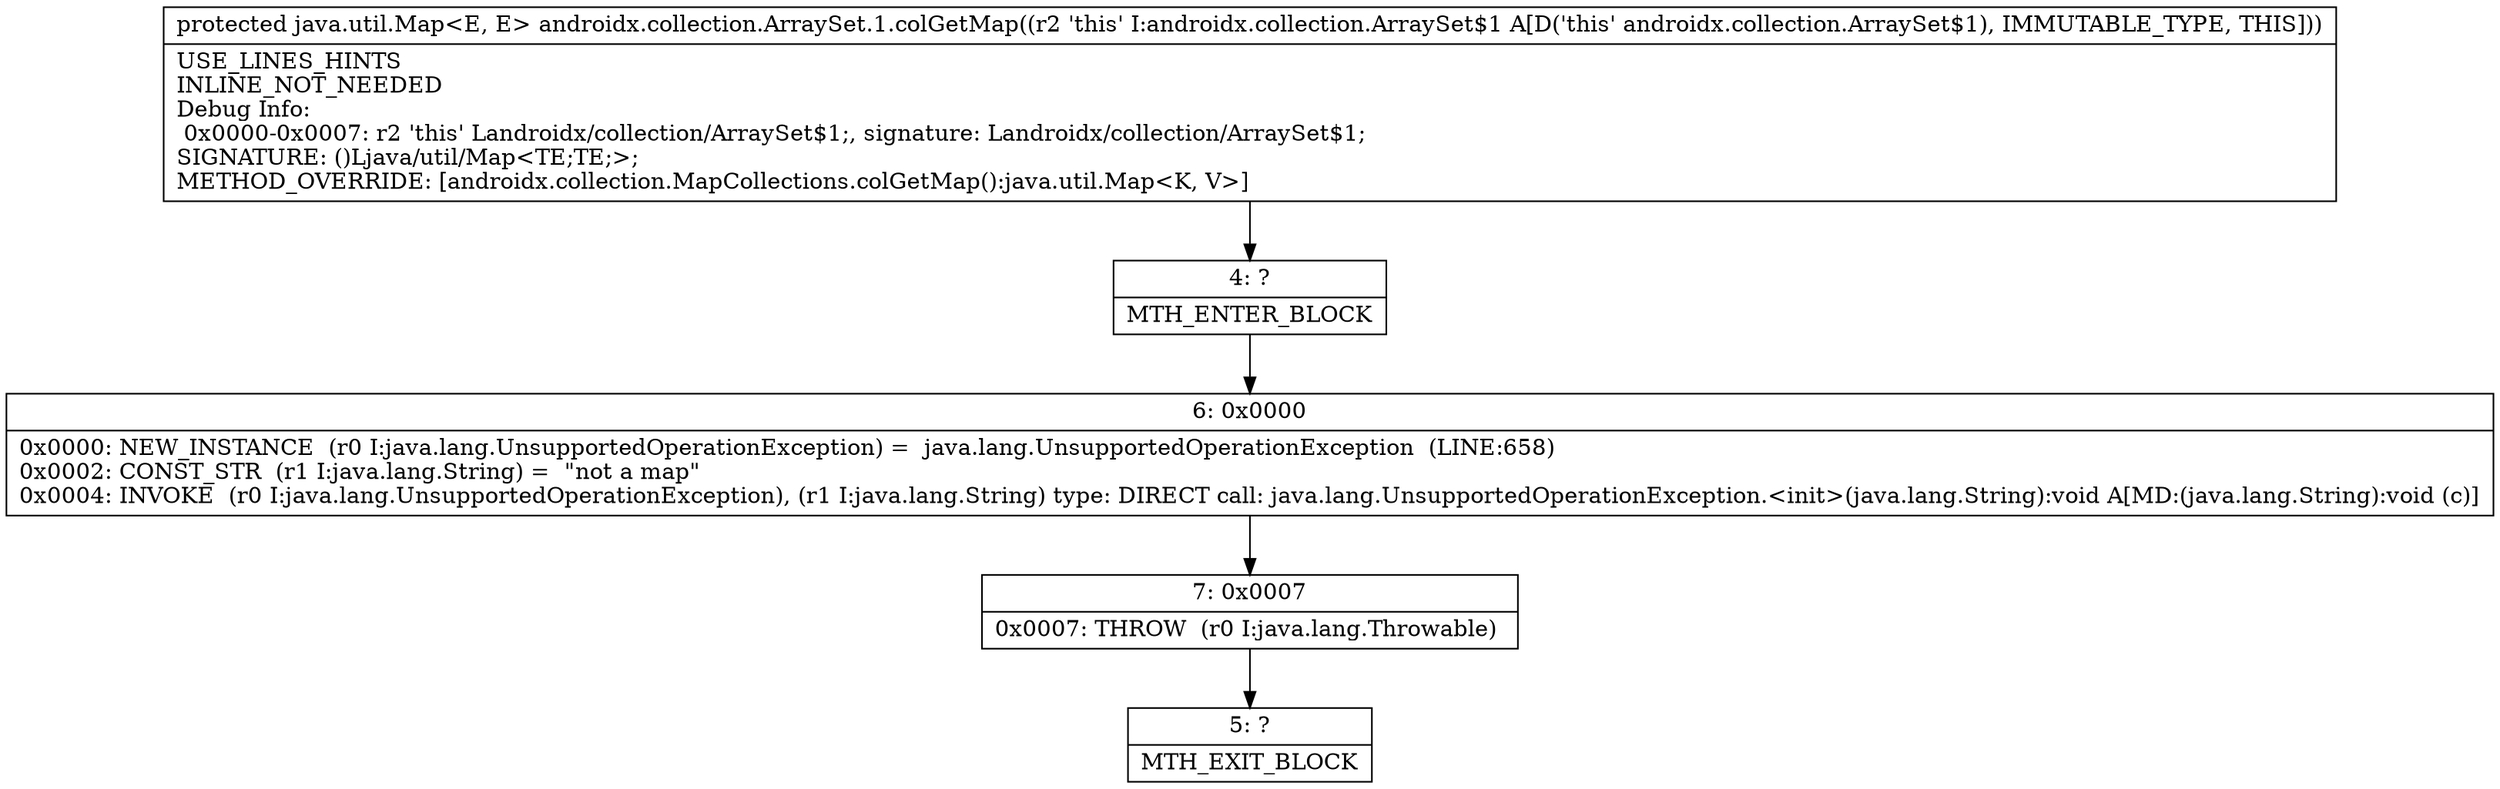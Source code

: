 digraph "CFG forandroidx.collection.ArraySet.1.colGetMap()Ljava\/util\/Map;" {
Node_4 [shape=record,label="{4\:\ ?|MTH_ENTER_BLOCK\l}"];
Node_6 [shape=record,label="{6\:\ 0x0000|0x0000: NEW_INSTANCE  (r0 I:java.lang.UnsupportedOperationException) =  java.lang.UnsupportedOperationException  (LINE:658)\l0x0002: CONST_STR  (r1 I:java.lang.String) =  \"not a map\" \l0x0004: INVOKE  (r0 I:java.lang.UnsupportedOperationException), (r1 I:java.lang.String) type: DIRECT call: java.lang.UnsupportedOperationException.\<init\>(java.lang.String):void A[MD:(java.lang.String):void (c)]\l}"];
Node_7 [shape=record,label="{7\:\ 0x0007|0x0007: THROW  (r0 I:java.lang.Throwable) \l}"];
Node_5 [shape=record,label="{5\:\ ?|MTH_EXIT_BLOCK\l}"];
MethodNode[shape=record,label="{protected java.util.Map\<E, E\> androidx.collection.ArraySet.1.colGetMap((r2 'this' I:androidx.collection.ArraySet$1 A[D('this' androidx.collection.ArraySet$1), IMMUTABLE_TYPE, THIS]))  | USE_LINES_HINTS\lINLINE_NOT_NEEDED\lDebug Info:\l  0x0000\-0x0007: r2 'this' Landroidx\/collection\/ArraySet$1;, signature: Landroidx\/collection\/ArraySet$1;\lSIGNATURE: ()Ljava\/util\/Map\<TE;TE;\>;\lMETHOD_OVERRIDE: [androidx.collection.MapCollections.colGetMap():java.util.Map\<K, V\>]\l}"];
MethodNode -> Node_4;Node_4 -> Node_6;
Node_6 -> Node_7;
Node_7 -> Node_5;
}

